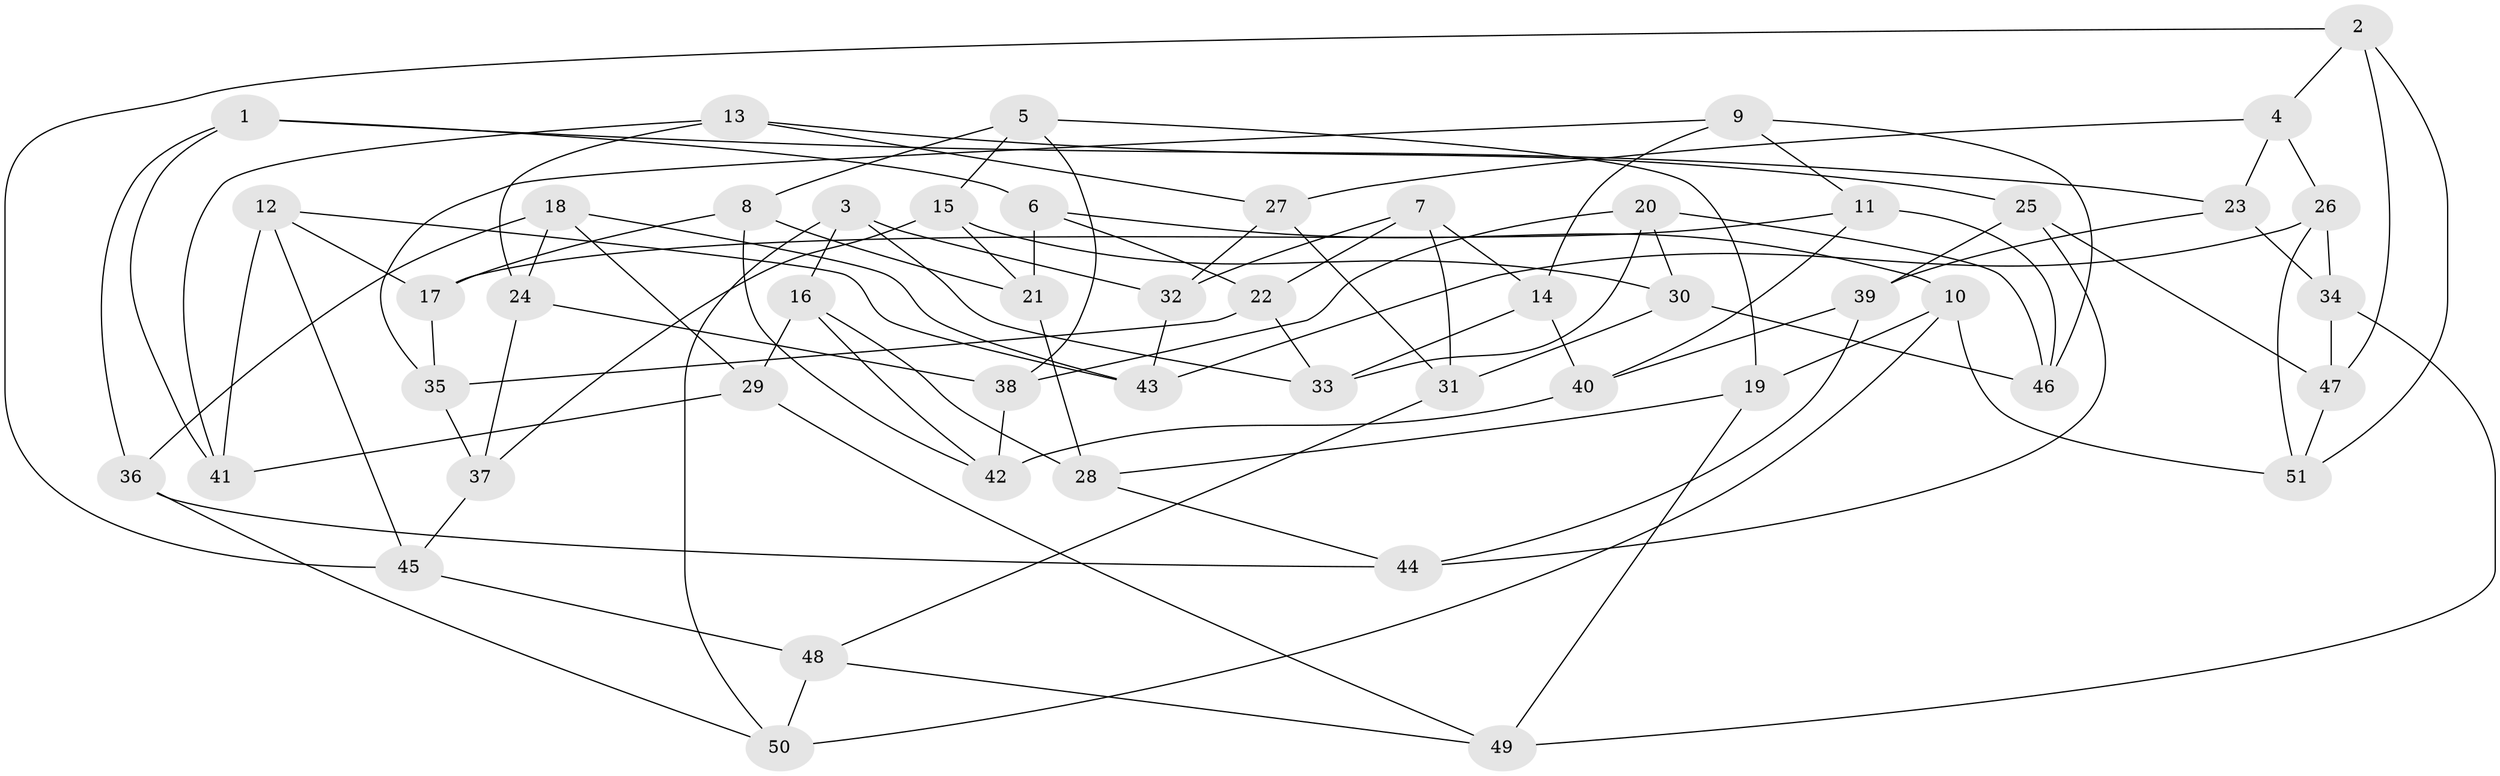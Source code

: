 // Generated by graph-tools (version 1.1) at 2025/50/03/09/25 03:50:53]
// undirected, 51 vertices, 102 edges
graph export_dot {
graph [start="1"]
  node [color=gray90,style=filled];
  1;
  2;
  3;
  4;
  5;
  6;
  7;
  8;
  9;
  10;
  11;
  12;
  13;
  14;
  15;
  16;
  17;
  18;
  19;
  20;
  21;
  22;
  23;
  24;
  25;
  26;
  27;
  28;
  29;
  30;
  31;
  32;
  33;
  34;
  35;
  36;
  37;
  38;
  39;
  40;
  41;
  42;
  43;
  44;
  45;
  46;
  47;
  48;
  49;
  50;
  51;
  1 -- 6;
  1 -- 36;
  1 -- 23;
  1 -- 41;
  2 -- 51;
  2 -- 4;
  2 -- 47;
  2 -- 45;
  3 -- 33;
  3 -- 16;
  3 -- 50;
  3 -- 32;
  4 -- 23;
  4 -- 26;
  4 -- 27;
  5 -- 15;
  5 -- 19;
  5 -- 8;
  5 -- 38;
  6 -- 22;
  6 -- 10;
  6 -- 21;
  7 -- 31;
  7 -- 14;
  7 -- 22;
  7 -- 32;
  8 -- 42;
  8 -- 21;
  8 -- 17;
  9 -- 46;
  9 -- 11;
  9 -- 14;
  9 -- 35;
  10 -- 51;
  10 -- 19;
  10 -- 50;
  11 -- 46;
  11 -- 40;
  11 -- 17;
  12 -- 45;
  12 -- 41;
  12 -- 43;
  12 -- 17;
  13 -- 25;
  13 -- 41;
  13 -- 24;
  13 -- 27;
  14 -- 33;
  14 -- 40;
  15 -- 21;
  15 -- 37;
  15 -- 30;
  16 -- 42;
  16 -- 28;
  16 -- 29;
  17 -- 35;
  18 -- 29;
  18 -- 36;
  18 -- 24;
  18 -- 43;
  19 -- 49;
  19 -- 28;
  20 -- 38;
  20 -- 46;
  20 -- 30;
  20 -- 33;
  21 -- 28;
  22 -- 33;
  22 -- 35;
  23 -- 39;
  23 -- 34;
  24 -- 37;
  24 -- 38;
  25 -- 44;
  25 -- 39;
  25 -- 47;
  26 -- 34;
  26 -- 43;
  26 -- 51;
  27 -- 32;
  27 -- 31;
  28 -- 44;
  29 -- 41;
  29 -- 49;
  30 -- 46;
  30 -- 31;
  31 -- 48;
  32 -- 43;
  34 -- 47;
  34 -- 49;
  35 -- 37;
  36 -- 50;
  36 -- 44;
  37 -- 45;
  38 -- 42;
  39 -- 44;
  39 -- 40;
  40 -- 42;
  45 -- 48;
  47 -- 51;
  48 -- 49;
  48 -- 50;
}
